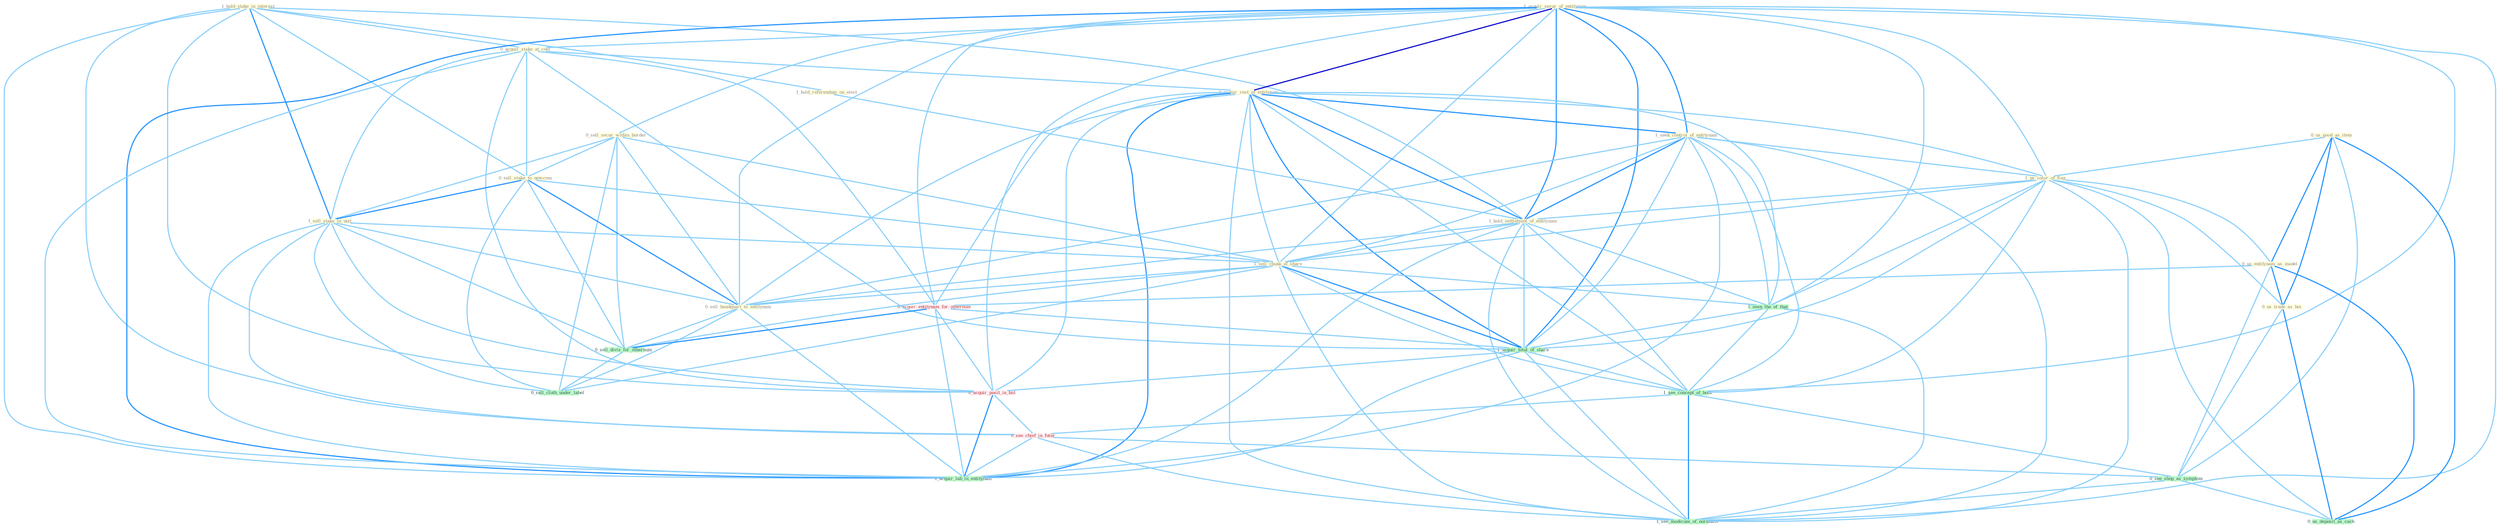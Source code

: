 Graph G{ 
    node
    [shape=polygon,style=filled,width=.5,height=.06,color="#BDFCC9",fixedsize=true,fontsize=4,
    fontcolor="#2f4f4f"];
    {node
    [color="#ffffe0", fontcolor="#8b7d6b"] "1_hold_stake_in_interest " "1_acquir_secur_of_entitynam " "0_acquir_stake_at_cost " "1_acquir_rest_of_entitynam " "0_us_good_as_item " "1_seek_control_of_entitynam " "0_sell_secur_within_border " "1_hold_referendum_on_elect " "1_us_color_of_flag " "1_hold_settlement_of_entitynam " "0_sell_stake_to_newcom " "1_sell_stake_in_unit " "0_us_entitynam_as_model " "1_sell_chunk_of_share " "0_sell_headquart_to_entitynam " "0_us_trade_as_boi "}
{node [color="#fff0f5", fontcolor="#b22222"] "0_acquir_entitynam_for_othernum " "0_acquir_posit_in_bid " "0_see_chief_in_futur "}
edge [color="#B0E2FF"];

	"1_hold_stake_in_interest " -- "0_acquir_stake_at_cost " [w="1", color="#87cefa" ];
	"1_hold_stake_in_interest " -- "1_hold_referendum_on_elect " [w="1", color="#87cefa" ];
	"1_hold_stake_in_interest " -- "1_hold_settlement_of_entitynam " [w="1", color="#87cefa" ];
	"1_hold_stake_in_interest " -- "0_sell_stake_to_newcom " [w="1", color="#87cefa" ];
	"1_hold_stake_in_interest " -- "1_sell_stake_in_unit " [w="2", color="#1e90ff" , len=0.8];
	"1_hold_stake_in_interest " -- "0_acquir_posit_in_bid " [w="1", color="#87cefa" ];
	"1_hold_stake_in_interest " -- "0_see_chief_in_futur " [w="1", color="#87cefa" ];
	"1_hold_stake_in_interest " -- "1_acquir_lab_in_entitynam " [w="1", color="#87cefa" ];
	"1_acquir_secur_of_entitynam " -- "0_acquir_stake_at_cost " [w="1", color="#87cefa" ];
	"1_acquir_secur_of_entitynam " -- "1_acquir_rest_of_entitynam " [w="3", color="#0000cd" , len=0.6];
	"1_acquir_secur_of_entitynam " -- "1_seek_control_of_entitynam " [w="2", color="#1e90ff" , len=0.8];
	"1_acquir_secur_of_entitynam " -- "0_sell_secur_within_border " [w="1", color="#87cefa" ];
	"1_acquir_secur_of_entitynam " -- "1_us_color_of_flag " [w="1", color="#87cefa" ];
	"1_acquir_secur_of_entitynam " -- "1_hold_settlement_of_entitynam " [w="2", color="#1e90ff" , len=0.8];
	"1_acquir_secur_of_entitynam " -- "1_sell_chunk_of_share " [w="1", color="#87cefa" ];
	"1_acquir_secur_of_entitynam " -- "0_sell_headquart_to_entitynam " [w="1", color="#87cefa" ];
	"1_acquir_secur_of_entitynam " -- "0_acquir_entitynam_for_othernum " [w="1", color="#87cefa" ];
	"1_acquir_secur_of_entitynam " -- "1_seen_the_of_that " [w="1", color="#87cefa" ];
	"1_acquir_secur_of_entitynam " -- "1_acquir_total_of_share " [w="2", color="#1e90ff" , len=0.8];
	"1_acquir_secur_of_entitynam " -- "0_acquir_posit_in_bid " [w="1", color="#87cefa" ];
	"1_acquir_secur_of_entitynam " -- "1_see_concept_of_both " [w="1", color="#87cefa" ];
	"1_acquir_secur_of_entitynam " -- "1_acquir_lab_in_entitynam " [w="2", color="#1e90ff" , len=0.8];
	"1_acquir_secur_of_entitynam " -- "1_see_modicum_of_normalci " [w="1", color="#87cefa" ];
	"0_acquir_stake_at_cost " -- "1_acquir_rest_of_entitynam " [w="1", color="#87cefa" ];
	"0_acquir_stake_at_cost " -- "0_sell_stake_to_newcom " [w="1", color="#87cefa" ];
	"0_acquir_stake_at_cost " -- "1_sell_stake_in_unit " [w="1", color="#87cefa" ];
	"0_acquir_stake_at_cost " -- "0_acquir_entitynam_for_othernum " [w="1", color="#87cefa" ];
	"0_acquir_stake_at_cost " -- "1_acquir_total_of_share " [w="1", color="#87cefa" ];
	"0_acquir_stake_at_cost " -- "0_acquir_posit_in_bid " [w="1", color="#87cefa" ];
	"0_acquir_stake_at_cost " -- "1_acquir_lab_in_entitynam " [w="1", color="#87cefa" ];
	"1_acquir_rest_of_entitynam " -- "1_seek_control_of_entitynam " [w="2", color="#1e90ff" , len=0.8];
	"1_acquir_rest_of_entitynam " -- "1_us_color_of_flag " [w="1", color="#87cefa" ];
	"1_acquir_rest_of_entitynam " -- "1_hold_settlement_of_entitynam " [w="2", color="#1e90ff" , len=0.8];
	"1_acquir_rest_of_entitynam " -- "1_sell_chunk_of_share " [w="1", color="#87cefa" ];
	"1_acquir_rest_of_entitynam " -- "0_sell_headquart_to_entitynam " [w="1", color="#87cefa" ];
	"1_acquir_rest_of_entitynam " -- "0_acquir_entitynam_for_othernum " [w="1", color="#87cefa" ];
	"1_acquir_rest_of_entitynam " -- "1_seen_the_of_that " [w="1", color="#87cefa" ];
	"1_acquir_rest_of_entitynam " -- "1_acquir_total_of_share " [w="2", color="#1e90ff" , len=0.8];
	"1_acquir_rest_of_entitynam " -- "0_acquir_posit_in_bid " [w="1", color="#87cefa" ];
	"1_acquir_rest_of_entitynam " -- "1_see_concept_of_both " [w="1", color="#87cefa" ];
	"1_acquir_rest_of_entitynam " -- "1_acquir_lab_in_entitynam " [w="2", color="#1e90ff" , len=0.8];
	"1_acquir_rest_of_entitynam " -- "1_see_modicum_of_normalci " [w="1", color="#87cefa" ];
	"0_us_good_as_item " -- "1_us_color_of_flag " [w="1", color="#87cefa" ];
	"0_us_good_as_item " -- "0_us_entitynam_as_model " [w="2", color="#1e90ff" , len=0.8];
	"0_us_good_as_item " -- "0_us_trade_as_boi " [w="2", color="#1e90ff" , len=0.8];
	"0_us_good_as_item " -- "0_see_shop_as_symptom " [w="1", color="#87cefa" ];
	"0_us_good_as_item " -- "0_us_deposit_as_cach " [w="2", color="#1e90ff" , len=0.8];
	"1_seek_control_of_entitynam " -- "1_us_color_of_flag " [w="1", color="#87cefa" ];
	"1_seek_control_of_entitynam " -- "1_hold_settlement_of_entitynam " [w="2", color="#1e90ff" , len=0.8];
	"1_seek_control_of_entitynam " -- "1_sell_chunk_of_share " [w="1", color="#87cefa" ];
	"1_seek_control_of_entitynam " -- "0_sell_headquart_to_entitynam " [w="1", color="#87cefa" ];
	"1_seek_control_of_entitynam " -- "1_seen_the_of_that " [w="1", color="#87cefa" ];
	"1_seek_control_of_entitynam " -- "1_acquir_total_of_share " [w="1", color="#87cefa" ];
	"1_seek_control_of_entitynam " -- "1_see_concept_of_both " [w="1", color="#87cefa" ];
	"1_seek_control_of_entitynam " -- "1_acquir_lab_in_entitynam " [w="1", color="#87cefa" ];
	"1_seek_control_of_entitynam " -- "1_see_modicum_of_normalci " [w="1", color="#87cefa" ];
	"0_sell_secur_within_border " -- "0_sell_stake_to_newcom " [w="1", color="#87cefa" ];
	"0_sell_secur_within_border " -- "1_sell_stake_in_unit " [w="1", color="#87cefa" ];
	"0_sell_secur_within_border " -- "1_sell_chunk_of_share " [w="1", color="#87cefa" ];
	"0_sell_secur_within_border " -- "0_sell_headquart_to_entitynam " [w="1", color="#87cefa" ];
	"0_sell_secur_within_border " -- "0_sell_divis_for_othernum " [w="1", color="#87cefa" ];
	"0_sell_secur_within_border " -- "0_sell_cloth_under_label " [w="1", color="#87cefa" ];
	"1_hold_referendum_on_elect " -- "1_hold_settlement_of_entitynam " [w="1", color="#87cefa" ];
	"1_us_color_of_flag " -- "1_hold_settlement_of_entitynam " [w="1", color="#87cefa" ];
	"1_us_color_of_flag " -- "0_us_entitynam_as_model " [w="1", color="#87cefa" ];
	"1_us_color_of_flag " -- "1_sell_chunk_of_share " [w="1", color="#87cefa" ];
	"1_us_color_of_flag " -- "0_us_trade_as_boi " [w="1", color="#87cefa" ];
	"1_us_color_of_flag " -- "1_seen_the_of_that " [w="1", color="#87cefa" ];
	"1_us_color_of_flag " -- "1_acquir_total_of_share " [w="1", color="#87cefa" ];
	"1_us_color_of_flag " -- "1_see_concept_of_both " [w="1", color="#87cefa" ];
	"1_us_color_of_flag " -- "0_us_deposit_as_cach " [w="1", color="#87cefa" ];
	"1_us_color_of_flag " -- "1_see_modicum_of_normalci " [w="1", color="#87cefa" ];
	"1_hold_settlement_of_entitynam " -- "1_sell_chunk_of_share " [w="1", color="#87cefa" ];
	"1_hold_settlement_of_entitynam " -- "0_sell_headquart_to_entitynam " [w="1", color="#87cefa" ];
	"1_hold_settlement_of_entitynam " -- "1_seen_the_of_that " [w="1", color="#87cefa" ];
	"1_hold_settlement_of_entitynam " -- "1_acquir_total_of_share " [w="1", color="#87cefa" ];
	"1_hold_settlement_of_entitynam " -- "1_see_concept_of_both " [w="1", color="#87cefa" ];
	"1_hold_settlement_of_entitynam " -- "1_acquir_lab_in_entitynam " [w="1", color="#87cefa" ];
	"1_hold_settlement_of_entitynam " -- "1_see_modicum_of_normalci " [w="1", color="#87cefa" ];
	"0_sell_stake_to_newcom " -- "1_sell_stake_in_unit " [w="2", color="#1e90ff" , len=0.8];
	"0_sell_stake_to_newcom " -- "1_sell_chunk_of_share " [w="1", color="#87cefa" ];
	"0_sell_stake_to_newcom " -- "0_sell_headquart_to_entitynam " [w="2", color="#1e90ff" , len=0.8];
	"0_sell_stake_to_newcom " -- "0_sell_divis_for_othernum " [w="1", color="#87cefa" ];
	"0_sell_stake_to_newcom " -- "0_sell_cloth_under_label " [w="1", color="#87cefa" ];
	"1_sell_stake_in_unit " -- "1_sell_chunk_of_share " [w="1", color="#87cefa" ];
	"1_sell_stake_in_unit " -- "0_sell_headquart_to_entitynam " [w="1", color="#87cefa" ];
	"1_sell_stake_in_unit " -- "0_sell_divis_for_othernum " [w="1", color="#87cefa" ];
	"1_sell_stake_in_unit " -- "0_sell_cloth_under_label " [w="1", color="#87cefa" ];
	"1_sell_stake_in_unit " -- "0_acquir_posit_in_bid " [w="1", color="#87cefa" ];
	"1_sell_stake_in_unit " -- "0_see_chief_in_futur " [w="1", color="#87cefa" ];
	"1_sell_stake_in_unit " -- "1_acquir_lab_in_entitynam " [w="1", color="#87cefa" ];
	"0_us_entitynam_as_model " -- "0_us_trade_as_boi " [w="2", color="#1e90ff" , len=0.8];
	"0_us_entitynam_as_model " -- "0_acquir_entitynam_for_othernum " [w="1", color="#87cefa" ];
	"0_us_entitynam_as_model " -- "0_see_shop_as_symptom " [w="1", color="#87cefa" ];
	"0_us_entitynam_as_model " -- "0_us_deposit_as_cach " [w="2", color="#1e90ff" , len=0.8];
	"1_sell_chunk_of_share " -- "0_sell_headquart_to_entitynam " [w="1", color="#87cefa" ];
	"1_sell_chunk_of_share " -- "1_seen_the_of_that " [w="1", color="#87cefa" ];
	"1_sell_chunk_of_share " -- "0_sell_divis_for_othernum " [w="1", color="#87cefa" ];
	"1_sell_chunk_of_share " -- "1_acquir_total_of_share " [w="2", color="#1e90ff" , len=0.8];
	"1_sell_chunk_of_share " -- "0_sell_cloth_under_label " [w="1", color="#87cefa" ];
	"1_sell_chunk_of_share " -- "1_see_concept_of_both " [w="1", color="#87cefa" ];
	"1_sell_chunk_of_share " -- "1_see_modicum_of_normalci " [w="1", color="#87cefa" ];
	"0_sell_headquart_to_entitynam " -- "0_sell_divis_for_othernum " [w="1", color="#87cefa" ];
	"0_sell_headquart_to_entitynam " -- "0_sell_cloth_under_label " [w="1", color="#87cefa" ];
	"0_sell_headquart_to_entitynam " -- "1_acquir_lab_in_entitynam " [w="1", color="#87cefa" ];
	"0_us_trade_as_boi " -- "0_see_shop_as_symptom " [w="1", color="#87cefa" ];
	"0_us_trade_as_boi " -- "0_us_deposit_as_cach " [w="2", color="#1e90ff" , len=0.8];
	"0_acquir_entitynam_for_othernum " -- "0_sell_divis_for_othernum " [w="2", color="#1e90ff" , len=0.8];
	"0_acquir_entitynam_for_othernum " -- "1_acquir_total_of_share " [w="1", color="#87cefa" ];
	"0_acquir_entitynam_for_othernum " -- "0_acquir_posit_in_bid " [w="1", color="#87cefa" ];
	"0_acquir_entitynam_for_othernum " -- "1_acquir_lab_in_entitynam " [w="1", color="#87cefa" ];
	"1_seen_the_of_that " -- "1_acquir_total_of_share " [w="1", color="#87cefa" ];
	"1_seen_the_of_that " -- "1_see_concept_of_both " [w="1", color="#87cefa" ];
	"1_seen_the_of_that " -- "1_see_modicum_of_normalci " [w="1", color="#87cefa" ];
	"0_sell_divis_for_othernum " -- "0_sell_cloth_under_label " [w="1", color="#87cefa" ];
	"1_acquir_total_of_share " -- "0_acquir_posit_in_bid " [w="1", color="#87cefa" ];
	"1_acquir_total_of_share " -- "1_see_concept_of_both " [w="1", color="#87cefa" ];
	"1_acquir_total_of_share " -- "1_acquir_lab_in_entitynam " [w="1", color="#87cefa" ];
	"1_acquir_total_of_share " -- "1_see_modicum_of_normalci " [w="1", color="#87cefa" ];
	"0_acquir_posit_in_bid " -- "0_see_chief_in_futur " [w="1", color="#87cefa" ];
	"0_acquir_posit_in_bid " -- "1_acquir_lab_in_entitynam " [w="2", color="#1e90ff" , len=0.8];
	"1_see_concept_of_both " -- "0_see_chief_in_futur " [w="1", color="#87cefa" ];
	"1_see_concept_of_both " -- "0_see_shop_as_symptom " [w="1", color="#87cefa" ];
	"1_see_concept_of_both " -- "1_see_modicum_of_normalci " [w="2", color="#1e90ff" , len=0.8];
	"0_see_chief_in_futur " -- "0_see_shop_as_symptom " [w="1", color="#87cefa" ];
	"0_see_chief_in_futur " -- "1_acquir_lab_in_entitynam " [w="1", color="#87cefa" ];
	"0_see_chief_in_futur " -- "1_see_modicum_of_normalci " [w="1", color="#87cefa" ];
	"0_see_shop_as_symptom " -- "0_us_deposit_as_cach " [w="1", color="#87cefa" ];
	"0_see_shop_as_symptom " -- "1_see_modicum_of_normalci " [w="1", color="#87cefa" ];
}